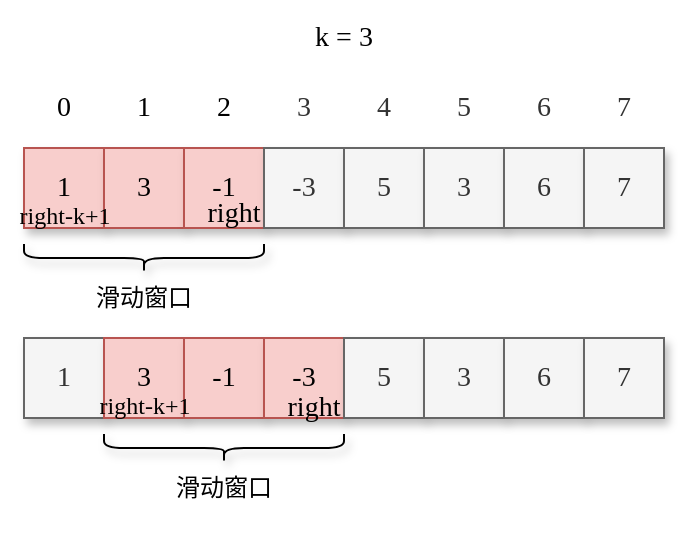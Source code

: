 <mxfile version="16.1.0" type="github">
  <diagram id="hTeCfp7U2fFTahOZBz1Z" name="第 1 页">
    <mxGraphModel dx="744" dy="394" grid="1" gridSize="10" guides="1" tooltips="1" connect="1" arrows="1" fold="1" page="1" pageScale="1" pageWidth="827" pageHeight="1169" background="#ffffff" math="0" shadow="0">
      <root>
        <mxCell id="0" />
        <mxCell id="1" parent="0" />
        <mxCell id="ppwO-Y6lwuGPHE8qJUpv-1" value="&lt;font face=&quot;Comic Sans MS&quot; style=&quot;font-size: 14px&quot;&gt;1&lt;/font&gt;" style="rounded=0;whiteSpace=wrap;html=1;fillColor=#f8cecc;strokeColor=#b85450;shadow=1;" vertex="1" parent="1">
          <mxGeometry x="280" y="160" width="40" height="40" as="geometry" />
        </mxCell>
        <mxCell id="ppwO-Y6lwuGPHE8qJUpv-2" value="&lt;font face=&quot;Comic Sans MS&quot; style=&quot;font-size: 14px&quot;&gt;3&lt;/font&gt;" style="rounded=0;whiteSpace=wrap;html=1;fillColor=#f8cecc;strokeColor=#b85450;shadow=1;" vertex="1" parent="1">
          <mxGeometry x="320" y="160" width="40" height="40" as="geometry" />
        </mxCell>
        <mxCell id="ppwO-Y6lwuGPHE8qJUpv-3" value="&lt;font face=&quot;Comic Sans MS&quot; style=&quot;font-size: 14px&quot;&gt;-1&lt;/font&gt;" style="rounded=0;whiteSpace=wrap;html=1;fillColor=#f8cecc;strokeColor=#b85450;shadow=1;" vertex="1" parent="1">
          <mxGeometry x="360" y="160" width="40" height="40" as="geometry" />
        </mxCell>
        <mxCell id="ppwO-Y6lwuGPHE8qJUpv-4" value="&lt;font face=&quot;Comic Sans MS&quot; style=&quot;font-size: 14px&quot;&gt;-3&lt;/font&gt;" style="rounded=0;whiteSpace=wrap;html=1;fillColor=#f5f5f5;strokeColor=#666666;shadow=1;fontColor=#333333;" vertex="1" parent="1">
          <mxGeometry x="400" y="160" width="40" height="40" as="geometry" />
        </mxCell>
        <mxCell id="ppwO-Y6lwuGPHE8qJUpv-5" value="&lt;font face=&quot;Comic Sans MS&quot; style=&quot;font-size: 14px&quot;&gt;5&lt;/font&gt;" style="rounded=0;whiteSpace=wrap;html=1;fillColor=#f5f5f5;strokeColor=#666666;shadow=1;fontColor=#333333;" vertex="1" parent="1">
          <mxGeometry x="440" y="160" width="40" height="40" as="geometry" />
        </mxCell>
        <mxCell id="ppwO-Y6lwuGPHE8qJUpv-6" value="&lt;font face=&quot;Comic Sans MS&quot; style=&quot;font-size: 14px&quot;&gt;3&lt;/font&gt;" style="rounded=0;whiteSpace=wrap;html=1;fillColor=#f5f5f5;strokeColor=#666666;shadow=1;fontColor=#333333;" vertex="1" parent="1">
          <mxGeometry x="480" y="160" width="40" height="40" as="geometry" />
        </mxCell>
        <mxCell id="ppwO-Y6lwuGPHE8qJUpv-7" value="&lt;font face=&quot;Comic Sans MS&quot; style=&quot;font-size: 14px&quot;&gt;6&lt;/font&gt;" style="rounded=0;whiteSpace=wrap;html=1;fillColor=#f5f5f5;strokeColor=#666666;shadow=1;fontColor=#333333;" vertex="1" parent="1">
          <mxGeometry x="520" y="160" width="40" height="40" as="geometry" />
        </mxCell>
        <mxCell id="ppwO-Y6lwuGPHE8qJUpv-8" value="&lt;font face=&quot;Comic Sans MS&quot; style=&quot;font-size: 14px&quot;&gt;7&lt;/font&gt;" style="rounded=0;whiteSpace=wrap;html=1;fillColor=#f5f5f5;strokeColor=#666666;shadow=1;fontColor=#333333;" vertex="1" parent="1">
          <mxGeometry x="560" y="160" width="40" height="40" as="geometry" />
        </mxCell>
        <mxCell id="ppwO-Y6lwuGPHE8qJUpv-9" value="k = 3" style="text;html=1;strokeColor=none;fillColor=none;align=center;verticalAlign=middle;whiteSpace=wrap;rounded=0;shadow=1;fontFamily=Comic Sans MS;fontSize=14;" vertex="1" parent="1">
          <mxGeometry x="360" y="90" width="160" height="30" as="geometry" />
        </mxCell>
        <mxCell id="ppwO-Y6lwuGPHE8qJUpv-10" value="" style="shape=curlyBracket;whiteSpace=wrap;html=1;rounded=1;flipH=1;shadow=1;fontFamily=Comic Sans MS;fontSize=14;rotation=90;" vertex="1" parent="1">
          <mxGeometry x="333" y="155" width="14" height="120" as="geometry" />
        </mxCell>
        <mxCell id="ppwO-Y6lwuGPHE8qJUpv-11" value="&lt;font face=&quot;Comic Sans MS&quot; style=&quot;font-size: 14px&quot;&gt;0&lt;/font&gt;" style="rounded=0;whiteSpace=wrap;html=1;fillColor=#f8cecc;strokeColor=#b85450;shadow=1;opacity=0;" vertex="1" parent="1">
          <mxGeometry x="280" y="120" width="40" height="40" as="geometry" />
        </mxCell>
        <mxCell id="ppwO-Y6lwuGPHE8qJUpv-12" value="&lt;font face=&quot;Comic Sans MS&quot; style=&quot;font-size: 14px&quot;&gt;1&lt;/font&gt;" style="rounded=0;whiteSpace=wrap;html=1;fillColor=#f8cecc;strokeColor=#b85450;shadow=1;opacity=0;" vertex="1" parent="1">
          <mxGeometry x="320" y="120" width="40" height="40" as="geometry" />
        </mxCell>
        <mxCell id="ppwO-Y6lwuGPHE8qJUpv-13" value="&lt;font face=&quot;Comic Sans MS&quot; style=&quot;font-size: 14px&quot;&gt;2&lt;/font&gt;" style="rounded=0;whiteSpace=wrap;html=1;fillColor=#f8cecc;strokeColor=#b85450;shadow=1;opacity=0;" vertex="1" parent="1">
          <mxGeometry x="360" y="120" width="40" height="40" as="geometry" />
        </mxCell>
        <mxCell id="ppwO-Y6lwuGPHE8qJUpv-14" value="&lt;font face=&quot;Comic Sans MS&quot; style=&quot;font-size: 14px&quot;&gt;3&lt;/font&gt;" style="rounded=0;whiteSpace=wrap;html=1;fillColor=#f5f5f5;strokeColor=#666666;shadow=1;fontColor=#333333;opacity=0;" vertex="1" parent="1">
          <mxGeometry x="400" y="120" width="40" height="40" as="geometry" />
        </mxCell>
        <mxCell id="ppwO-Y6lwuGPHE8qJUpv-15" value="&lt;font face=&quot;Comic Sans MS&quot; style=&quot;font-size: 14px&quot;&gt;4&lt;/font&gt;" style="rounded=0;whiteSpace=wrap;html=1;fillColor=#f5f5f5;strokeColor=#666666;shadow=1;fontColor=#333333;opacity=0;" vertex="1" parent="1">
          <mxGeometry x="440" y="120" width="40" height="40" as="geometry" />
        </mxCell>
        <mxCell id="ppwO-Y6lwuGPHE8qJUpv-16" value="&lt;font face=&quot;Comic Sans MS&quot; style=&quot;font-size: 14px&quot;&gt;5&lt;/font&gt;" style="rounded=0;whiteSpace=wrap;html=1;fillColor=#f5f5f5;strokeColor=#666666;shadow=1;fontColor=#333333;opacity=0;" vertex="1" parent="1">
          <mxGeometry x="480" y="120" width="40" height="40" as="geometry" />
        </mxCell>
        <mxCell id="ppwO-Y6lwuGPHE8qJUpv-17" value="&lt;font face=&quot;Comic Sans MS&quot; style=&quot;font-size: 14px&quot;&gt;6&lt;/font&gt;" style="rounded=0;whiteSpace=wrap;html=1;fillColor=#f5f5f5;strokeColor=#666666;shadow=1;fontColor=#333333;opacity=0;" vertex="1" parent="1">
          <mxGeometry x="520" y="120" width="40" height="40" as="geometry" />
        </mxCell>
        <mxCell id="ppwO-Y6lwuGPHE8qJUpv-18" value="&lt;font face=&quot;Comic Sans MS&quot; style=&quot;font-size: 14px&quot;&gt;7&lt;/font&gt;" style="rounded=0;whiteSpace=wrap;html=1;fillColor=#f5f5f5;strokeColor=#666666;shadow=1;fontColor=#333333;opacity=0;" vertex="1" parent="1">
          <mxGeometry x="560" y="120" width="40" height="40" as="geometry" />
        </mxCell>
        <mxCell id="ppwO-Y6lwuGPHE8qJUpv-19" value="right" style="text;html=1;strokeColor=none;fillColor=none;align=center;verticalAlign=middle;whiteSpace=wrap;rounded=0;shadow=1;fontFamily=Comic Sans MS;fontSize=14;opacity=0;" vertex="1" parent="1">
          <mxGeometry x="370" y="190" width="30" height="5" as="geometry" />
        </mxCell>
        <mxCell id="ppwO-Y6lwuGPHE8qJUpv-20" value="&lt;font style=&quot;font-size: 12px&quot;&gt;right-k+1&lt;/font&gt;" style="text;html=1;strokeColor=none;fillColor=none;align=center;verticalAlign=middle;whiteSpace=wrap;rounded=0;shadow=1;fontFamily=Comic Sans MS;fontSize=14;opacity=0;" vertex="1" parent="1">
          <mxGeometry x="272.5" y="187.5" width="55" height="12.5" as="geometry" />
        </mxCell>
        <mxCell id="ppwO-Y6lwuGPHE8qJUpv-21" value="滑动窗口" style="text;html=1;strokeColor=none;fillColor=none;align=center;verticalAlign=middle;whiteSpace=wrap;rounded=0;shadow=1;fontFamily=Comic Sans MS;fontSize=12;opacity=0;" vertex="1" parent="1">
          <mxGeometry x="310" y="220" width="60" height="30" as="geometry" />
        </mxCell>
        <mxCell id="ppwO-Y6lwuGPHE8qJUpv-22" value="&lt;font face=&quot;Comic Sans MS&quot; style=&quot;font-size: 14px&quot;&gt;1&lt;/font&gt;" style="rounded=0;whiteSpace=wrap;html=1;fillColor=#f5f5f5;strokeColor=#666666;shadow=1;fontColor=#333333;" vertex="1" parent="1">
          <mxGeometry x="280" y="255" width="40" height="40" as="geometry" />
        </mxCell>
        <mxCell id="ppwO-Y6lwuGPHE8qJUpv-23" value="&lt;font face=&quot;Comic Sans MS&quot; style=&quot;font-size: 14px&quot;&gt;3&lt;/font&gt;" style="rounded=0;whiteSpace=wrap;html=1;fillColor=#f8cecc;strokeColor=#b85450;shadow=1;" vertex="1" parent="1">
          <mxGeometry x="320" y="255" width="40" height="40" as="geometry" />
        </mxCell>
        <mxCell id="ppwO-Y6lwuGPHE8qJUpv-24" value="&lt;font face=&quot;Comic Sans MS&quot; style=&quot;font-size: 14px&quot;&gt;-1&lt;/font&gt;" style="rounded=0;whiteSpace=wrap;html=1;fillColor=#f8cecc;strokeColor=#b85450;shadow=1;" vertex="1" parent="1">
          <mxGeometry x="360" y="255" width="40" height="40" as="geometry" />
        </mxCell>
        <mxCell id="ppwO-Y6lwuGPHE8qJUpv-25" value="&lt;font face=&quot;Comic Sans MS&quot; style=&quot;font-size: 14px&quot;&gt;-3&lt;/font&gt;" style="rounded=0;whiteSpace=wrap;html=1;fillColor=#f8cecc;strokeColor=#b85450;shadow=1;" vertex="1" parent="1">
          <mxGeometry x="400" y="255" width="40" height="40" as="geometry" />
        </mxCell>
        <mxCell id="ppwO-Y6lwuGPHE8qJUpv-26" value="&lt;font face=&quot;Comic Sans MS&quot; style=&quot;font-size: 14px&quot;&gt;5&lt;/font&gt;" style="rounded=0;whiteSpace=wrap;html=1;fillColor=#f5f5f5;strokeColor=#666666;shadow=1;fontColor=#333333;" vertex="1" parent="1">
          <mxGeometry x="440" y="255" width="40" height="40" as="geometry" />
        </mxCell>
        <mxCell id="ppwO-Y6lwuGPHE8qJUpv-27" value="&lt;font face=&quot;Comic Sans MS&quot; style=&quot;font-size: 14px&quot;&gt;3&lt;/font&gt;" style="rounded=0;whiteSpace=wrap;html=1;fillColor=#f5f5f5;strokeColor=#666666;shadow=1;fontColor=#333333;" vertex="1" parent="1">
          <mxGeometry x="480" y="255" width="40" height="40" as="geometry" />
        </mxCell>
        <mxCell id="ppwO-Y6lwuGPHE8qJUpv-28" value="&lt;font face=&quot;Comic Sans MS&quot; style=&quot;font-size: 14px&quot;&gt;6&lt;/font&gt;" style="rounded=0;whiteSpace=wrap;html=1;fillColor=#f5f5f5;strokeColor=#666666;shadow=1;fontColor=#333333;" vertex="1" parent="1">
          <mxGeometry x="520" y="255" width="40" height="40" as="geometry" />
        </mxCell>
        <mxCell id="ppwO-Y6lwuGPHE8qJUpv-29" value="&lt;font face=&quot;Comic Sans MS&quot; style=&quot;font-size: 14px&quot;&gt;7&lt;/font&gt;" style="rounded=0;whiteSpace=wrap;html=1;fillColor=#f5f5f5;strokeColor=#666666;shadow=1;fontColor=#333333;" vertex="1" parent="1">
          <mxGeometry x="560" y="255" width="40" height="40" as="geometry" />
        </mxCell>
        <mxCell id="ppwO-Y6lwuGPHE8qJUpv-30" value="" style="shape=curlyBracket;whiteSpace=wrap;html=1;rounded=1;flipH=1;shadow=1;fontFamily=Comic Sans MS;fontSize=14;rotation=90;" vertex="1" parent="1">
          <mxGeometry x="373" y="250" width="14" height="120" as="geometry" />
        </mxCell>
        <mxCell id="ppwO-Y6lwuGPHE8qJUpv-31" value="right" style="text;html=1;strokeColor=none;fillColor=none;align=center;verticalAlign=middle;whiteSpace=wrap;rounded=0;shadow=1;fontFamily=Comic Sans MS;fontSize=14;opacity=0;" vertex="1" parent="1">
          <mxGeometry x="410" y="282.5" width="30" height="15" as="geometry" />
        </mxCell>
        <mxCell id="ppwO-Y6lwuGPHE8qJUpv-32" value="&lt;font style=&quot;font-size: 12px&quot;&gt;right-k+1&lt;/font&gt;" style="text;html=1;strokeColor=none;fillColor=none;align=center;verticalAlign=middle;whiteSpace=wrap;rounded=0;shadow=1;fontFamily=Comic Sans MS;fontSize=14;opacity=0;" vertex="1" parent="1">
          <mxGeometry x="312.5" y="282.5" width="55" height="12.5" as="geometry" />
        </mxCell>
        <mxCell id="ppwO-Y6lwuGPHE8qJUpv-33" value="滑动窗口" style="text;html=1;strokeColor=none;fillColor=none;align=center;verticalAlign=middle;whiteSpace=wrap;rounded=0;shadow=1;fontFamily=Comic Sans MS;fontSize=12;opacity=0;" vertex="1" parent="1">
          <mxGeometry x="350" y="315" width="60" height="30" as="geometry" />
        </mxCell>
      </root>
    </mxGraphModel>
  </diagram>
</mxfile>
